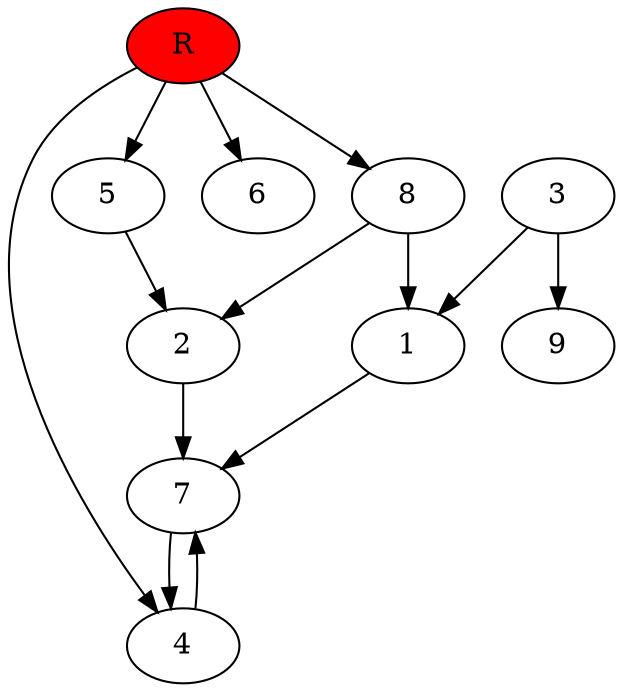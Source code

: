 digraph prb19140 {
	1
	2
	3
	4
	5
	6
	7
	8
	R [fillcolor="#ff0000" style=filled]
	1 -> 7
	2 -> 7
	3 -> 1
	3 -> 9
	4 -> 7
	5 -> 2
	7 -> 4
	8 -> 1
	8 -> 2
	R -> 4
	R -> 5
	R -> 6
	R -> 8
}
